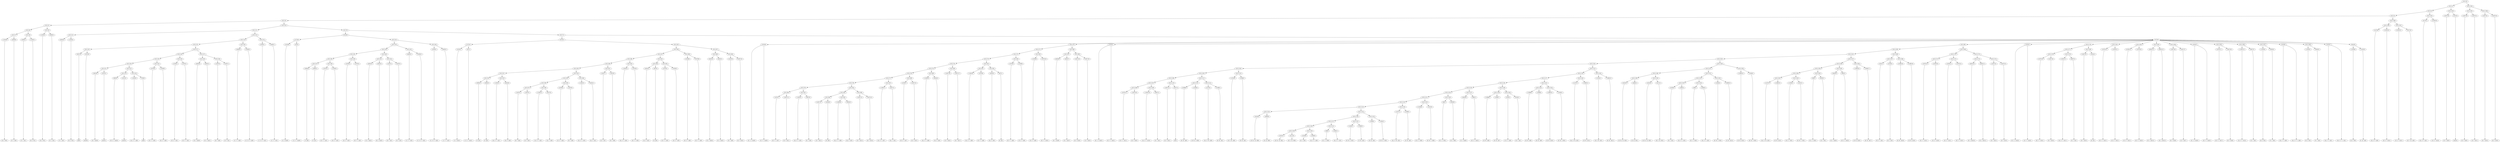 digraph sample{
"L-2450(0)"->"[D  E  F](0)"
"L5000(0)"->"[F  G  A](0)"
"L5511(7)"->"L-2450(0)"
"L5511(7)"->"L5000(0)"
"L5000(1)"->"[F  G  A](1)"
"L-2450(1)"->"[D  E  F](1)"
"L5511(8)"->"L5000(1)"
"L5511(8)"->"L-2450(1)"
"L5511(6)"->"L5511(7)"
"L5511(6)"->"L5511(8)"
"L-2450(2)"->"[D  E  F](2)"
"L5000(2)"->"[F  G  A](2)"
"L5511(9)"->"L-2450(2)"
"L5511(9)"->"L5000(2)"
"L5511(5)"->"L5511(6)"
"L5511(5)"->"L5511(9)"
"L5000(3)"->"[F  G  A](3)"
"L-2450(3)"->"[D  E  F](3)"
"L5511(12)"->"L5000(3)"
"L5511(12)"->"L-2450(3)"
"L5027(0)"->"[D](0)"
"L3523(0)"->"[rest](0)"
"L5511(16)"->"L5027(0)"
"L5511(16)"->"L3523(0)"
"L3823(0)"->"[D  F  Ais](0)"
"L3523(1)"->"[rest](1)"
"L5511(21)"->"L3823(0)"
"L5511(21)"->"L3523(1)"
"L995(0)"->"[D  E  G  Ais](0)"
"L3523(2)"->"[rest](2)"
"L5511(23)"->"L995(0)"
"L5511(23)"->"L3523(2)"
"L-2492(0)"->"[Cis  E  G  A](0)"
"L700(0)"->"[A](0)"
"L5511(24)"->"L-2492(0)"
"L5511(24)"->"L700(0)"
"L5511(22)"->"L5511(23)"
"L5511(22)"->"L5511(24)"
"L5511(20)"->"L5511(21)"
"L5511(20)"->"L5511(22)"
"L1970(0)"->"[D  F  G  A](0)"
"L2359(0)"->"[D  E  F  A](0)"
"L5511(25)"->"L1970(0)"
"L5511(25)"->"L2359(0)"
"L5511(19)"->"L5511(20)"
"L5511(19)"->"L5511(25)"
"L2359(1)"->"[D  E  F  A](1)"
"L1970(1)"->"[D  F  G  A](1)"
"L5511(26)"->"L2359(1)"
"L5511(26)"->"L1970(1)"
"L5511(18)"->"L5511(19)"
"L5511(18)"->"L5511(26)"
"L4045(0)"->"[D  G  Ais](0)"
"L4045(1)"->"[D  G  Ais](1)"
"L5511(28)"->"L4045(0)"
"L5511(28)"->"L4045(1)"
"L1467(0)"->"[D  F  A](0)"
"L1467(1)"->"[D  F  A](1)"
"L5511(29)"->"L1467(0)"
"L5511(29)"->"L1467(1)"
"L5511(27)"->"L5511(28)"
"L5511(27)"->"L5511(29)"
"L5511(17)"->"L5511(18)"
"L5511(17)"->"L5511(27)"
"L5511(15)"->"L5511(16)"
"L5511(15)"->"L5511(17)"
"L4495(0)"->"[C  F  G  A](0)"
"L2594(0)"->"[C  D  E  F  A](0)"
"L5511(30)"->"L4495(0)"
"L5511(30)"->"L2594(0)"
"L5511(14)"->"L5511(15)"
"L5511(14)"->"L5511(30)"
"L2594(1)"->"[C  D  E  F  A](1)"
"L4495(1)"->"[C  F  G  A](1)"
"L5511(31)"->"L2594(1)"
"L5511(31)"->"L4495(1)"
"L5511(13)"->"L5511(14)"
"L5511(13)"->"L5511(31)"
"L5511(11)"->"L5511(12)"
"L5511(11)"->"L5511(13)"
"L1018(0)"->"[C  E  Ais](0)"
"L81(0)"->"[C  E  G  Ais](0)"
"L1274(0)"->"L1018(0)"
"L1274(0)"->"L81(0)"
"L3904(0)"->"[F  A](0)"
"L3904(1)"->"[F  A](1)"
"L5511(37)"->"L3904(0)"
"L5511(37)"->"L3904(1)"
"L1970(2)"->"[D  F  G  A](2)"
"L2359(2)"->"[D  E  F  A](2)"
"L5511(38)"->"L1970(2)"
"L5511(38)"->"L2359(2)"
"L5511(36)"->"L5511(37)"
"L5511(36)"->"L5511(38)"
"L2359(3)"->"[D  E  F  A](3)"
"L1970(3)"->"[D  F  G  A](3)"
"L5511(39)"->"L2359(3)"
"L5511(39)"->"L1970(3)"
"L5511(35)"->"L5511(36)"
"L5511(35)"->"L5511(39)"
"L4045(2)"->"[D  G  Ais](2)"
"L4045(3)"->"[D  G  Ais](3)"
"L5511(41)"->"L4045(2)"
"L5511(41)"->"L4045(3)"
"L1467(2)"->"[D  F  A](2)"
"L1467(3)"->"[D  F  A](3)"
"L5511(42)"->"L1467(2)"
"L5511(42)"->"L1467(3)"
"L5511(40)"->"L5511(41)"
"L5511(40)"->"L5511(42)"
"L5511(34)"->"L5511(35)"
"L5511(34)"->"L5511(40)"
"L4495(2)"->"[C  F  G  A](2)"
"L2594(2)"->"[C  D  E  F  A](2)"
"L5511(43)"->"L4495(2)"
"L5511(43)"->"L2594(2)"
"L5511(33)"->"L5511(34)"
"L5511(33)"->"L5511(43)"
"L2594(3)"->"[C  D  E  F  A](3)"
"L4495(3)"->"[C  F  G  A](3)"
"L5511(44)"->"L2594(3)"
"L5511(44)"->"L4495(3)"
"L5511(32)"->"L5511(33)"
"L5511(32)"->"L5511(44)"
"L5516(0)"->"L1274(0)"
"L5516(0)"->"L5511(32)"
"L1018(1)"->"[C  E  Ais](1)"
"L81(1)"->"[C  E  G  Ais](1)"
"L1274(1)"->"L1018(1)"
"L1274(1)"->"L81(1)"
"L3904(2)"->"[F  A](2)"
"L3904(3)"->"[F  A](3)"
"L5511(52)"->"L3904(2)"
"L5511(52)"->"L3904(3)"
"L-2492(1)"->"[Cis  E  G  A](1)"
"L4454(0)"->"[Cis  E  A](0)"
"L5511(53)"->"L-2492(1)"
"L5511(53)"->"L4454(0)"
"L5511(51)"->"L5511(52)"
"L5511(51)"->"L5511(53)"
"L1467(4)"->"[D  F  A](4)"
"L1467(5)"->"[D  F  A](5)"
"L5511(57)"->"L1467(4)"
"L5511(57)"->"L1467(5)"
"L-2492(2)"->"[Cis  E  G  A](2)"
"L4427(0)"->"[Cis  G  A](0)"
"L5511(58)"->"L-2492(2)"
"L5511(58)"->"L4427(0)"
"L5511(56)"->"L5511(57)"
"L5511(56)"->"L5511(58)"
"L2359(4)"->"[D  E  F  A](4)"
"L1467(6)"->"[D  F  A](6)"
"L5511(59)"->"L2359(4)"
"L5511(59)"->"L1467(6)"
"L5511(55)"->"L5511(56)"
"L5511(55)"->"L5511(59)"
"L-2492(3)"->"[Cis  E  G  A](3)"
"L4454(1)"->"[Cis  E  A](1)"
"L5511(60)"->"L-2492(3)"
"L5511(60)"->"L4454(1)"
"L5511(54)"->"L5511(55)"
"L5511(54)"->"L5511(60)"
"L5511(50)"->"L5511(51)"
"L5511(50)"->"L5511(54)"
"L1467(7)"->"[D  F  A](7)"
"L1467(8)"->"[D  F  A](8)"
"L5511(61)"->"L1467(7)"
"L5511(61)"->"L1467(8)"
"L5511(49)"->"L5511(50)"
"L5511(49)"->"L5511(61)"
"L-2492(4)"->"[Cis  E  G  A](4)"
"L1970(4)"->"[D  F  G  A](4)"
"L5511(62)"->"L-2492(4)"
"L5511(62)"->"L1970(4)"
"L5511(48)"->"L5511(49)"
"L5511(48)"->"L5511(62)"
"L4454(2)"->"[Cis  E  A](2)"
"L487(0)"->"[E  A](0)"
"L5511(64)"->"L4454(2)"
"L5511(64)"->"L487(0)"
"L1970(5)"->"[D  F  G  A](5)"
"L2359(5)"->"[D  E  F  A](5)"
"L5511(65)"->"L1970(5)"
"L5511(65)"->"L2359(5)"
"L5511(63)"->"L5511(64)"
"L5511(63)"->"L5511(65)"
"L5511(47)"->"L5511(48)"
"L5511(47)"->"L5511(63)"
"L2359(6)"->"[D  E  F  A](6)"
"L1970(6)"->"[D  F  G  A](6)"
"L5511(66)"->"L2359(6)"
"L5511(66)"->"L1970(6)"
"L5511(46)"->"L5511(47)"
"L5511(46)"->"L5511(66)"
"L4045(4)"->"[D  G  Ais](4)"
"L4045(5)"->"[D  G  Ais](5)"
"L5511(68)"->"L4045(4)"
"L5511(68)"->"L4045(5)"
"L1467(9)"->"[D  F  A](9)"
"L1467(10)"->"[D  F  A](10)"
"L5511(69)"->"L1467(9)"
"L5511(69)"->"L1467(10)"
"L5511(67)"->"L5511(68)"
"L5511(67)"->"L5511(69)"
"L5511(45)"->"L5511(46)"
"L5511(45)"->"L5511(67)"
"L5516(1)"->"L1274(1)"
"L5516(1)"->"L5511(45)"
"L3354(0)"->"[E  G  A  Ais](0)"
"L3354(0)"->"[E  F  G  Ais](0)"
"L1970(7)"->"[D  F  G  A](7)"
"L1467(11)"->"[D  F  A](11)"
"L5511(80)"->"L1970(7)"
"L5511(80)"->"L1467(11)"
"L-2492(5)"->"[Cis  E  G  A](5)"
"L4007(0)"->"[E  G  A](0)"
"L5511(81)"->"L-2492(5)"
"L5511(81)"->"L4007(0)"
"L5511(79)"->"L5511(80)"
"L5511(79)"->"L5511(81)"
"L1467(12)"->"[D  F  A](12)"
"L2454(0)"->"[D  A](0)"
"L5511(84)"->"L1467(12)"
"L5511(84)"->"L2454(0)"
"L-2492(6)"->"[Cis  E  G  A](6)"
"L4454(3)"->"[Cis  E  A](3)"
"L5511(85)"->"L-2492(6)"
"L5511(85)"->"L4454(3)"
"L5511(83)"->"L5511(84)"
"L5511(83)"->"L5511(85)"
"L1467(13)"->"[D  F  A](13)"
"L1467(14)"->"[D  F  A](14)"
"L5511(86)"->"L1467(13)"
"L5511(86)"->"L1467(14)"
"L5511(82)"->"L5511(83)"
"L5511(82)"->"L5511(86)"
"L5511(78)"->"L5511(79)"
"L5511(78)"->"L5511(82)"
"L-2492(7)"->"[Cis  E  G  A](7)"
"L4427(1)"->"[Cis  G  A](1)"
"L5511(87)"->"L-2492(7)"
"L5511(87)"->"L4427(1)"
"L5511(77)"->"L5511(78)"
"L5511(77)"->"L5511(87)"
"L2359(7)"->"[D  E  F  A](7)"
"L1467(15)"->"[D  F  A](15)"
"L5511(88)"->"L2359(7)"
"L5511(88)"->"L1467(15)"
"L5511(76)"->"L5511(77)"
"L5511(76)"->"L5511(88)"
"L-2492(8)"->"[Cis  E  G  A](8)"
"L4454(4)"->"[Cis  E  A](4)"
"L5511(89)"->"L-2492(8)"
"L5511(89)"->"L4454(4)"
"L5511(75)"->"L5511(76)"
"L5511(75)"->"L5511(89)"
"L1467(16)"->"[D  F  A](16)"
"L1467(17)"->"[D  F  A](17)"
"L5511(90)"->"L1467(16)"
"L5511(90)"->"L1467(17)"
"L5511(74)"->"L5511(75)"
"L5511(74)"->"L5511(90)"
"L-2492(9)"->"[Cis  E  G  A](9)"
"L1970(8)"->"[D  F  G  A](8)"
"L5511(92)"->"L-2492(9)"
"L5511(92)"->"L1970(8)"
"L4454(5)"->"[Cis  E  A](5)"
"L487(1)"->"[E  A](1)"
"L5511(93)"->"L4454(5)"
"L5511(93)"->"L487(1)"
"L5511(91)"->"L5511(92)"
"L5511(91)"->"L5511(93)"
"L5511(73)"->"L5511(74)"
"L5511(73)"->"L5511(91)"
"L1970(9)"->"[D  F  G  A](9)"
"L2359(8)"->"[D  E  F  A](8)"
"L5511(94)"->"L1970(9)"
"L5511(94)"->"L2359(8)"
"L5511(72)"->"L5511(73)"
"L5511(72)"->"L5511(94)"
"L2359(9)"->"[D  E  F  A](9)"
"L1970(10)"->"[D  F  G  A](10)"
"L5511(95)"->"L2359(9)"
"L5511(95)"->"L1970(10)"
"L5511(71)"->"L5511(72)"
"L5511(71)"->"L5511(95)"
"L4045(6)"->"[D  G  Ais](6)"
"L4045(7)"->"[D  G  Ais](7)"
"L5511(97)"->"L4045(6)"
"L5511(97)"->"L4045(7)"
"L1467(18)"->"[D  F  A](18)"
"L1467(19)"->"[D  F  A](19)"
"L5511(98)"->"L1467(18)"
"L5511(98)"->"L1467(19)"
"L5511(96)"->"L5511(97)"
"L5511(96)"->"L5511(98)"
"L5511(70)"->"L5511(71)"
"L5511(70)"->"L5511(96)"
"L3354(1)"->"[E  G  A  Ais](1)"
"L3354(1)"->"[E  F  G  Ais](1)"
"L1970(11)"->"[D  F  G  A](11)"
"L1467(20)"->"[D  F  A](20)"
"L5511(108)"->"L1970(11)"
"L5511(108)"->"L1467(20)"
"L-2492(10)"->"[Cis  E  G  A](10)"
"L4007(1)"->"[E  G  A](1)"
"L5511(109)"->"L-2492(10)"
"L5511(109)"->"L4007(1)"
"L5511(107)"->"L5511(108)"
"L5511(107)"->"L5511(109)"
"L1467(21)"->"[D  F  A](21)"
"L5027(1)"->"[D](1)"
"L5511(110)"->"L1467(21)"
"L5511(110)"->"L5027(1)"
"L5511(106)"->"L5511(107)"
"L5511(106)"->"L5511(110)"
"L1588(0)"->"[D  Fis  A](0)"
"L1384(0)"->"[D  Fis  A  B](0)"
"L5511(112)"->"L1588(0)"
"L5511(112)"->"L1384(0)"
"L1167(0)"->"[Cis  D  Fis  A](0)"
"L1588(1)"->"[D  Fis  A](1)"
"L5511(113)"->"L1167(0)"
"L5511(113)"->"L1588(1)"
"L5511(111)"->"L5511(112)"
"L5511(111)"->"L5511(113)"
"L5511(105)"->"L5511(106)"
"L5511(105)"->"L5511(111)"
"L-2554(0)"->"[D  E  Fis  A](0)"
"L1588(2)"->"[D  Fis  A](2)"
"L5511(114)"->"L-2554(0)"
"L5511(114)"->"L1588(2)"
"L5511(104)"->"L5511(105)"
"L5511(104)"->"L5511(114)"
"L3416(0)"->"[D  Fis  Gis  B](0)"
"L4084(0)"->"[D  Gis  B](0)"
"L5511(124)"->"L3416(0)"
"L5511(124)"->"L4084(0)"
"L3416(1)"->"[D  Fis  Gis  B](1)"
"L4112(0)"->"[D  E  Gis  B](0)"
"L5511(129)"->"L3416(1)"
"L5511(129)"->"L4112(0)"
"L3328(0)"->"[D  G  A](0)"
"L1985(0)"->"[Cis  D  G  A](0)"
"L5511(130)"->"L3328(0)"
"L5511(130)"->"L1985(0)"
"L5511(128)"->"L5511(129)"
"L5511(128)"->"L5511(130)"
"L98(0)"->"[D  G  A  B](0)"
"L1985(1)"->"[Cis  D  G  A](1)"
"L5511(131)"->"L98(0)"
"L5511(131)"->"L1985(1)"
"L5511(127)"->"L5511(128)"
"L5511(127)"->"L5511(131)"
"L1384(1)"->"[D  Fis  A  B](1)"
"L1588(3)"->"[D  Fis  A](3)"
"L5511(132)"->"L1384(1)"
"L5511(132)"->"L1588(3)"
"L5511(126)"->"L5511(127)"
"L5511(126)"->"L5511(132)"
"L1588(4)"->"[D  Fis  A](4)"
"L1384(2)"->"[D  Fis  A  B](2)"
"L5511(133)"->"L1588(4)"
"L5511(133)"->"L1384(2)"
"L5511(125)"->"L5511(126)"
"L5511(125)"->"L5511(133)"
"L5511(123)"->"L5511(124)"
"L5511(123)"->"L5511(125)"
"L1167(1)"->"[Cis  D  Fis  A](1)"
"L1588(5)"->"[D  Fis  A](5)"
"L5511(134)"->"L1167(1)"
"L5511(134)"->"L1588(5)"
"L5511(122)"->"L5511(123)"
"L5511(122)"->"L5511(134)"
"L-2546(0)"->"[D  E  G  B](0)"
"L1452(0)"->"[D  Fis  G  B](0)"
"L5511(135)"->"L-2546(0)"
"L5511(135)"->"L1452(0)"
"L5511(121)"->"L5511(122)"
"L5511(121)"->"L5511(135)"
"L98(1)"->"[D  G  A  B](1)"
"L2639(0)"->"[D  G  B](0)"
"L5511(136)"->"L98(1)"
"L5511(136)"->"L2639(0)"
"L5511(120)"->"L5511(121)"
"L5511(120)"->"L5511(136)"
"L4045(8)"->"[D  G  Ais](8)"
"L995(1)"->"[D  E  G  Ais](1)"
"L5511(137)"->"L4045(8)"
"L5511(137)"->"L995(1)"
"L5511(119)"->"L5511(120)"
"L5511(119)"->"L5511(137)"
"L1588(6)"->"[D  Fis  A](6)"
"L1588(7)"->"[D  Fis  A](7)"
"L5511(139)"->"L1588(6)"
"L5511(139)"->"L1588(7)"
"L343(0)"->"[D  E  G  A](0)"
"L3328(1)"->"[D  G  A](1)"
"L5511(140)"->"L343(0)"
"L5511(140)"->"L3328(1)"
"L5511(138)"->"L5511(139)"
"L5511(138)"->"L5511(140)"
"L5511(118)"->"L5511(119)"
"L5511(118)"->"L5511(138)"
"L1588(8)"->"[D  Fis  A](8)"
"L1588(9)"->"[D  Fis  A](9)"
"L5511(142)"->"L1588(8)"
"L5511(142)"->"L1588(9)"
"L1588(10)"->"[D  Fis  A](10)"
"L1384(3)"->"[D  Fis  A  B](3)"
"L5511(143)"->"L1588(10)"
"L5511(143)"->"L1384(3)"
"L5511(141)"->"L5511(142)"
"L5511(141)"->"L5511(143)"
"L5511(117)"->"L5511(118)"
"L5511(117)"->"L5511(141)"
"L1167(2)"->"[Cis  D  Fis  A](2)"
"L1588(11)"->"[D  Fis  A](11)"
"L5511(144)"->"L1167(2)"
"L5511(144)"->"L1588(11)"
"L5511(116)"->"L5511(117)"
"L5511(116)"->"L5511(144)"
"L-2554(1)"->"[D  E  Fis  A](1)"
"L1588(12)"->"[D  Fis  A](12)"
"L5511(145)"->"L-2554(1)"
"L5511(145)"->"L1588(12)"
"L5511(115)"->"L5511(116)"
"L5511(115)"->"L5511(145)"
"L5511(103)"->"L5511(104)"
"L5511(103)"->"L5511(115)"
"L3416(2)"->"[D  Fis  Gis  B](2)"
"L4084(1)"->"[D  Gis  B](1)"
"L5511(149)"->"L3416(2)"
"L5511(149)"->"L4084(1)"
"L3416(3)"->"[D  Fis  Gis  B](3)"
"L4112(1)"->"[D  E  Gis  B](1)"
"L5511(150)"->"L3416(3)"
"L5511(150)"->"L4112(1)"
"L5511(148)"->"L5511(149)"
"L5511(148)"->"L5511(150)"
"L3328(2)"->"[D  G  A](2)"
"L1985(2)"->"[Cis  D  G  A](2)"
"L5511(153)"->"L3328(2)"
"L5511(153)"->"L1985(2)"
"L98(2)"->"[D  G  A  B](2)"
"L1985(3)"->"[Cis  D  G  A](3)"
"L5511(154)"->"L98(2)"
"L5511(154)"->"L1985(3)"
"L5511(152)"->"L5511(153)"
"L5511(152)"->"L5511(154)"
"L1384(4)"->"[D  Fis  A  B](4)"
"L1588(13)"->"[D  Fis  A](13)"
"L5511(155)"->"L1384(4)"
"L5511(155)"->"L1588(13)"
"L5511(151)"->"L5511(152)"
"L5511(151)"->"L5511(155)"
"L5511(147)"->"L5511(148)"
"L5511(147)"->"L5511(151)"
"L1588(14)"->"[D  Fis  A](14)"
"L1384(5)"->"[D  Fis  A  B](5)"
"L5511(156)"->"L1588(14)"
"L5511(156)"->"L1384(5)"
"L5511(146)"->"L5511(147)"
"L5511(146)"->"L5511(156)"
"L5511(102)"->"L5511(103)"
"L5511(102)"->"L5511(146)"
"L1167(3)"->"[Cis  D  Fis  A](3)"
"L1588(15)"->"[D  Fis  A](15)"
"L5511(161)"->"L1167(3)"
"L5511(161)"->"L1588(15)"
"L-2546(1)"->"[D  E  G  B](1)"
"L1452(1)"->"[D  Fis  G  B](1)"
"L5511(162)"->"L-2546(1)"
"L5511(162)"->"L1452(1)"
"L5511(160)"->"L5511(161)"
"L5511(160)"->"L5511(162)"
"L98(3)"->"[D  G  A  B](3)"
"L2639(1)"->"[D  G  B](1)"
"L5511(163)"->"L98(3)"
"L5511(163)"->"L2639(1)"
"L5511(159)"->"L5511(160)"
"L5511(159)"->"L5511(163)"
"L4045(9)"->"[D  G  Ais](9)"
"L995(2)"->"[D  E  G  Ais](2)"
"L5511(164)"->"L4045(9)"
"L5511(164)"->"L995(2)"
"L5511(158)"->"L5511(159)"
"L5511(158)"->"L5511(164)"
"L1588(16)"->"[D  Fis  A](16)"
"L1588(17)"->"[D  Fis  A](17)"
"L5511(165)"->"L1588(16)"
"L5511(165)"->"L1588(17)"
"L5511(157)"->"L5511(158)"
"L5511(157)"->"L5511(165)"
"L5511(101)"->"L5511(102)"
"L5511(101)"->"L5511(157)"
"L343(1)"->"[D  E  G  A](1)"
"L3328(3)"->"[D  G  A](3)"
"L5511(167)"->"L343(1)"
"L5511(167)"->"L3328(3)"
"L1588(18)"->"[D  Fis  A](18)"
"L1588(19)"->"[D  Fis  A](19)"
"L5511(168)"->"L1588(18)"
"L5511(168)"->"L1588(19)"
"L5511(166)"->"L5511(167)"
"L5511(166)"->"L5511(168)"
"L5511(100)"->"L5511(101)"
"L5511(100)"->"L5511(166)"
"L1970(12)"->"[D  F  G  A](12)"
"L2359(10)"->"[D  E  F  A](10)"
"L5511(171)"->"L1970(12)"
"L5511(171)"->"L2359(10)"
"L2359(11)"->"[D  E  F  A](11)"
"L1970(13)"->"[D  F  G  A](13)"
"L5511(172)"->"L2359(11)"
"L5511(172)"->"L1970(13)"
"L5511(170)"->"L5511(171)"
"L5511(170)"->"L5511(172)"
"L4045(10)"->"[D  G  Ais](10)"
"L4045(11)"->"[D  G  Ais](11)"
"L5511(174)"->"L4045(10)"
"L5511(174)"->"L4045(11)"
"L1467(22)"->"[D  F  A](22)"
"L1467(23)"->"[D  F  A](23)"
"L5511(175)"->"L1467(22)"
"L5511(175)"->"L1467(23)"
"L5511(173)"->"L5511(174)"
"L5511(173)"->"L5511(175)"
"L5511(169)"->"L5511(170)"
"L5511(169)"->"L5511(173)"
"L5511(99)"->"L5511(100)"
"L5511(99)"->"L5511(169)"
"L3354(2)"->"[E  G  A  Ais](2)"
"L3354(2)"->"[E  F  G  Ais](2)"
"L1970(14)"->"[D  F  G  A](14)"
"L1467(24)"->"[D  F  A](24)"
"L5511(178)"->"L1970(14)"
"L5511(178)"->"L1467(24)"
"L-2492(11)"->"[Cis  E  G  A](11)"
"L4007(2)"->"[E  G  A](2)"
"L5511(179)"->"L-2492(11)"
"L5511(179)"->"L4007(2)"
"L5511(177)"->"L5511(178)"
"L5511(177)"->"L5511(179)"
"L1467(25)"->"[D  F  A](25)"
"L2454(1)"->"[D  A](1)"
"L5511(180)"->"L1467(25)"
"L5511(180)"->"L2454(1)"
"L5511(176)"->"L5511(177)"
"L5511(176)"->"L5511(180)"
"L1970(15)"->"[D  F  G  A](15)"
"L2359(12)"->"[D  E  F  A](12)"
"L5511(181)"->"L1970(15)"
"L5511(181)"->"L2359(12)"
"L2359(13)"->"[D  E  F  A](13)"
"L1970(16)"->"[D  F  G  A](16)"
"L5511(182)"->"L2359(13)"
"L5511(182)"->"L1970(16)"
"L4045(12)"->"[D  G  Ais](12)"
"L4045(13)"->"[D  G  Ais](13)"
"L5511(183)"->"L4045(12)"
"L5511(183)"->"L4045(13)"
"L1467(26)"->"[D  F  A](26)"
"L1467(27)"->"[D  F  A](27)"
"L5511(184)"->"L1467(26)"
"L5511(184)"->"L1467(27)"
"L3354(3)"->"[E  G  A  Ais](3)"
"L3354(3)"->"[E  F  G  Ais](3)"
"L1970(17)"->"[D  F  G  A](17)"
"L1467(28)"->"[D  F  A](28)"
"L5511(185)"->"L1970(17)"
"L5511(185)"->"L1467(28)"
"L-2492(12)"->"[Cis  E  G  A](12)"
"L4007(3)"->"[E  G  A](3)"
"L5511(186)"->"L-2492(12)"
"L5511(186)"->"L4007(3)"
"L-2450(4)"->"[D  E  F](4)"
"L5000(4)"->"[F  G  A](4)"
"L5511(187)"->"L-2450(4)"
"L5511(187)"->"L5000(4)"
"L1919(0)"->"[Cis  F  G  A](0)"
"L1919(0)"->"[Cis  E  F  G  A](0)"
"L-2450(5)"->"[D  E  F](5)"
"L5000(5)"->"[F  G  A](5)"
"L5511(188)"->"L-2450(5)"
"L5511(188)"->"L5000(5)"
"L1919(1)"->"[Cis  F  G  A](1)"
"L1919(1)"->"[Cis  E  F  G  A](1)"
"L-2450(6)"->"[D  E  F](6)"
"L-2453(0)"->"[F  Gis  A](0)"
"L5442(0)"->"L-2450(6)"
"L5442(0)"->"L-2453(0)"
"L5510(0)"->"L3354(0)"
"L5510(0)"->"L5511(70)"
"L5510(0)"->"L3354(1)"
"L5510(0)"->"L5511(99)"
"L5510(0)"->"L3354(2)"
"L5510(0)"->"L5511(176)"
"L5510(0)"->"L5511(181)"
"L5510(0)"->"L5511(182)"
"L5510(0)"->"L5511(183)"
"L5510(0)"->"L5511(184)"
"L5510(0)"->"L3354(3)"
"L5510(0)"->"L5511(185)"
"L5510(0)"->"L5511(186)"
"L5510(0)"->"L5511(187)"
"L5510(0)"->"L1919(0)"
"L5510(0)"->"L5511(188)"
"L5510(0)"->"L1919(1)"
"L5510(0)"->"L5442(0)"
"L5517(1)"->"L5516(1)"
"L5517(1)"->"L5510(0)"
"L5517(0)"->"L5516(0)"
"L5517(0)"->"L5517(1)"
"L5511(10)"->"L5511(11)"
"L5511(10)"->"L5517(0)"
"L5511(4)"->"L5511(5)"
"L5511(4)"->"L5511(10)"
"L4176(0)"->"[Cis  D  F  A](0)"
"L2359(14)"->"[D  E  F  A](14)"
"L5511(190)"->"L4176(0)"
"L5511(190)"->"L2359(14)"
"L2359(15)"->"[D  E  F  A](15)"
"L3371(0)"->"[D  F  Gis  A](0)"
"L5511(191)"->"L2359(15)"
"L5511(191)"->"L3371(0)"
"L5511(189)"->"L5511(190)"
"L5511(189)"->"L5511(191)"
"L5511(3)"->"L5511(4)"
"L5511(3)"->"L5511(189)"
"L4176(1)"->"[Cis  D  F  A](1)"
"L2359(16)"->"[D  E  F  A](16)"
"L5511(192)"->"L4176(1)"
"L5511(192)"->"L2359(16)"
"L5511(2)"->"L5511(3)"
"L5511(2)"->"L5511(192)"
"L1467(29)"->"[D  F  A](29)"
"L3523(3)"->"[rest](3)"
"L5511(193)"->"L1467(29)"
"L5511(193)"->"L3523(3)"
"L5511(1)"->"L5511(2)"
"L5511(1)"->"L5511(193)"
"L1467(30)"->"[D  F  A](30)"
"L1467(31)"->"[D  F  A](31)"
"L5511(195)"->"L1467(30)"
"L5511(195)"->"L1467(31)"
"L1467(32)"->"[D  F  A](32)"
"L1467(33)"->"[D  F  A](33)"
"L5511(196)"->"L1467(32)"
"L5511(196)"->"L1467(33)"
"L5511(194)"->"L5511(195)"
"L5511(194)"->"L5511(196)"
"L5511(0)"->"L5511(1)"
"L5511(0)"->"L5511(194)"
{rank = min; "L5511(0)"}
{rank = same; "L5511(1)"; "L5511(194)";}
{rank = same; "L5511(2)"; "L5511(193)"; "L5511(195)"; "L5511(196)";}
{rank = same; "L5511(3)"; "L5511(192)"; "L1467(29)"; "L3523(3)"; "L1467(30)"; "L1467(31)"; "L1467(32)"; "L1467(33)";}
{rank = same; "L5511(4)"; "L5511(189)"; "L4176(1)"; "L2359(16)";}
{rank = same; "L5511(5)"; "L5511(10)"; "L5511(190)"; "L5511(191)";}
{rank = same; "L5511(6)"; "L5511(9)"; "L5511(11)"; "L5517(0)"; "L4176(0)"; "L2359(14)"; "L2359(15)"; "L3371(0)";}
{rank = same; "L5511(7)"; "L5511(8)"; "L-2450(2)"; "L5000(2)"; "L5511(12)"; "L5511(13)"; "L5516(0)"; "L5517(1)";}
{rank = same; "L-2450(0)"; "L5000(0)"; "L5000(1)"; "L-2450(1)"; "L5000(3)"; "L-2450(3)"; "L5511(14)"; "L5511(31)"; "L1274(0)"; "L5511(32)"; "L5516(1)"; "L5510(0)";}
{rank = same; "L5511(15)"; "L5511(30)"; "L2594(1)"; "L4495(1)"; "L1018(0)"; "L81(0)"; "L5511(33)"; "L5511(44)"; "L1274(1)"; "L5511(45)"; "L3354(0)"; "L5511(70)"; "L3354(1)"; "L5511(99)"; "L3354(2)"; "L5511(176)"; "L5511(181)"; "L5511(182)"; "L5511(183)"; "L5511(184)"; "L3354(3)"; "L5511(185)"; "L5511(186)"; "L5511(187)"; "L1919(0)"; "L5511(188)"; "L1919(1)"; "L5442(0)";}
{rank = same; "L5511(16)"; "L5511(17)"; "L4495(0)"; "L2594(0)"; "L5511(34)"; "L5511(43)"; "L2594(3)"; "L4495(3)"; "L1018(1)"; "L81(1)"; "L5511(46)"; "L5511(67)"; "L5511(71)"; "L5511(96)"; "L5511(100)"; "L5511(169)"; "L5511(177)"; "L5511(180)"; "L1970(15)"; "L2359(12)"; "L2359(13)"; "L1970(16)"; "L4045(12)"; "L4045(13)"; "L1467(26)"; "L1467(27)"; "L1970(17)"; "L1467(28)"; "L-2492(12)"; "L4007(3)"; "L-2450(4)"; "L5000(4)"; "L-2450(5)"; "L5000(5)"; "L-2450(6)"; "L-2453(0)";}
{rank = same; "L5027(0)"; "L3523(0)"; "L5511(18)"; "L5511(27)"; "L5511(35)"; "L5511(40)"; "L4495(2)"; "L2594(2)"; "L5511(47)"; "L5511(66)"; "L5511(68)"; "L5511(69)"; "L5511(72)"; "L5511(95)"; "L5511(97)"; "L5511(98)"; "L5511(101)"; "L5511(166)"; "L5511(170)"; "L5511(173)"; "L5511(178)"; "L5511(179)"; "L1467(25)"; "L2454(1)";}
{rank = same; "L5511(19)"; "L5511(26)"; "L5511(28)"; "L5511(29)"; "L5511(36)"; "L5511(39)"; "L5511(41)"; "L5511(42)"; "L5511(48)"; "L5511(63)"; "L2359(6)"; "L1970(6)"; "L4045(4)"; "L4045(5)"; "L1467(9)"; "L1467(10)"; "L5511(73)"; "L5511(94)"; "L2359(9)"; "L1970(10)"; "L4045(6)"; "L4045(7)"; "L1467(18)"; "L1467(19)"; "L5511(102)"; "L5511(157)"; "L5511(167)"; "L5511(168)"; "L5511(171)"; "L5511(172)"; "L5511(174)"; "L5511(175)"; "L1970(14)"; "L1467(24)"; "L-2492(11)"; "L4007(2)";}
{rank = same; "L5511(20)"; "L5511(25)"; "L2359(1)"; "L1970(1)"; "L4045(0)"; "L4045(1)"; "L1467(0)"; "L1467(1)"; "L5511(37)"; "L5511(38)"; "L2359(3)"; "L1970(3)"; "L4045(2)"; "L4045(3)"; "L1467(2)"; "L1467(3)"; "L5511(49)"; "L5511(62)"; "L5511(64)"; "L5511(65)"; "L5511(74)"; "L5511(91)"; "L1970(9)"; "L2359(8)"; "L5511(103)"; "L5511(146)"; "L5511(158)"; "L5511(165)"; "L343(1)"; "L3328(3)"; "L1588(18)"; "L1588(19)"; "L1970(12)"; "L2359(10)"; "L2359(11)"; "L1970(13)"; "L4045(10)"; "L4045(11)"; "L1467(22)"; "L1467(23)";}
{rank = same; "L5511(21)"; "L5511(22)"; "L1970(0)"; "L2359(0)"; "L3904(0)"; "L3904(1)"; "L1970(2)"; "L2359(2)"; "L5511(50)"; "L5511(61)"; "L-2492(4)"; "L1970(4)"; "L4454(2)"; "L487(0)"; "L1970(5)"; "L2359(5)"; "L5511(75)"; "L5511(90)"; "L5511(92)"; "L5511(93)"; "L5511(104)"; "L5511(115)"; "L5511(147)"; "L5511(156)"; "L5511(159)"; "L5511(164)"; "L1588(16)"; "L1588(17)";}
{rank = same; "L3823(0)"; "L3523(1)"; "L5511(23)"; "L5511(24)"; "L5511(51)"; "L5511(54)"; "L1467(7)"; "L1467(8)"; "L5511(76)"; "L5511(89)"; "L1467(16)"; "L1467(17)"; "L-2492(9)"; "L1970(8)"; "L4454(5)"; "L487(1)"; "L5511(105)"; "L5511(114)"; "L5511(116)"; "L5511(145)"; "L5511(148)"; "L5511(151)"; "L1588(14)"; "L1384(5)"; "L5511(160)"; "L5511(163)"; "L4045(9)"; "L995(2)";}
{rank = same; "L995(0)"; "L3523(2)"; "L-2492(0)"; "L700(0)"; "L5511(52)"; "L5511(53)"; "L5511(55)"; "L5511(60)"; "L5511(77)"; "L5511(88)"; "L-2492(8)"; "L4454(4)"; "L5511(106)"; "L5511(111)"; "L-2554(0)"; "L1588(2)"; "L5511(117)"; "L5511(144)"; "L-2554(1)"; "L1588(12)"; "L5511(149)"; "L5511(150)"; "L5511(152)"; "L5511(155)"; "L5511(161)"; "L5511(162)"; "L98(3)"; "L2639(1)";}
{rank = same; "L3904(2)"; "L3904(3)"; "L-2492(1)"; "L4454(0)"; "L5511(56)"; "L5511(59)"; "L-2492(3)"; "L4454(1)"; "L5511(78)"; "L5511(87)"; "L2359(7)"; "L1467(15)"; "L5511(107)"; "L5511(110)"; "L5511(112)"; "L5511(113)"; "L5511(118)"; "L5511(141)"; "L1167(2)"; "L1588(11)"; "L3416(2)"; "L4084(1)"; "L3416(3)"; "L4112(1)"; "L5511(153)"; "L5511(154)"; "L1384(4)"; "L1588(13)"; "L1167(3)"; "L1588(15)"; "L-2546(1)"; "L1452(1)";}
{rank = same; "L5511(57)"; "L5511(58)"; "L2359(4)"; "L1467(6)"; "L5511(79)"; "L5511(82)"; "L-2492(7)"; "L4427(1)"; "L5511(108)"; "L5511(109)"; "L1467(21)"; "L5027(1)"; "L1588(0)"; "L1384(0)"; "L1167(0)"; "L1588(1)"; "L5511(119)"; "L5511(138)"; "L5511(142)"; "L5511(143)"; "L3328(2)"; "L1985(2)"; "L98(2)"; "L1985(3)";}
{rank = same; "L1467(4)"; "L1467(5)"; "L-2492(2)"; "L4427(0)"; "L5511(80)"; "L5511(81)"; "L5511(83)"; "L5511(86)"; "L1970(11)"; "L1467(20)"; "L-2492(10)"; "L4007(1)"; "L5511(120)"; "L5511(137)"; "L5511(139)"; "L5511(140)"; "L1588(8)"; "L1588(9)"; "L1588(10)"; "L1384(3)";}
{rank = same; "L1970(7)"; "L1467(11)"; "L-2492(5)"; "L4007(0)"; "L5511(84)"; "L5511(85)"; "L1467(13)"; "L1467(14)"; "L5511(121)"; "L5511(136)"; "L4045(8)"; "L995(1)"; "L1588(6)"; "L1588(7)"; "L343(0)"; "L3328(1)";}
{rank = same; "L1467(12)"; "L2454(0)"; "L-2492(6)"; "L4454(3)"; "L5511(122)"; "L5511(135)"; "L98(1)"; "L2639(0)";}
{rank = same; "L5511(123)"; "L5511(134)"; "L-2546(0)"; "L1452(0)";}
{rank = same; "L5511(124)"; "L5511(125)"; "L1167(1)"; "L1588(5)";}
{rank = same; "L3416(0)"; "L4084(0)"; "L5511(126)"; "L5511(133)";}
{rank = same; "L5511(127)"; "L5511(132)"; "L1588(4)"; "L1384(2)";}
{rank = same; "L5511(128)"; "L5511(131)"; "L1384(1)"; "L1588(3)";}
{rank = same; "L5511(129)"; "L5511(130)"; "L98(0)"; "L1985(1)";}
{rank = same; "L3416(1)"; "L4112(0)"; "L3328(0)"; "L1985(0)";}
{rank = max; "[A](0)"; "[C  D  E  F  A](0)"; "[C  D  E  F  A](1)"; "[C  D  E  F  A](2)"; "[C  D  E  F  A](3)"; "[C  E  Ais](0)"; "[C  E  Ais](1)"; "[C  E  G  Ais](0)"; "[C  E  G  Ais](1)"; "[C  F  G  A](0)"; "[C  F  G  A](1)"; "[C  F  G  A](2)"; "[C  F  G  A](3)"; "[Cis  D  F  A](0)"; "[Cis  D  F  A](1)"; "[Cis  D  Fis  A](0)"; "[Cis  D  Fis  A](1)"; "[Cis  D  Fis  A](2)"; "[Cis  D  Fis  A](3)"; "[Cis  D  G  A](0)"; "[Cis  D  G  A](1)"; "[Cis  D  G  A](2)"; "[Cis  D  G  A](3)"; "[Cis  E  A](0)"; "[Cis  E  A](1)"; "[Cis  E  A](2)"; "[Cis  E  A](3)"; "[Cis  E  A](4)"; "[Cis  E  A](5)"; "[Cis  E  F  G  A](0)"; "[Cis  E  F  G  A](1)"; "[Cis  E  G  A](0)"; "[Cis  E  G  A](1)"; "[Cis  E  G  A](10)"; "[Cis  E  G  A](11)"; "[Cis  E  G  A](12)"; "[Cis  E  G  A](2)"; "[Cis  E  G  A](3)"; "[Cis  E  G  A](4)"; "[Cis  E  G  A](5)"; "[Cis  E  G  A](6)"; "[Cis  E  G  A](7)"; "[Cis  E  G  A](8)"; "[Cis  E  G  A](9)"; "[Cis  F  G  A](0)"; "[Cis  F  G  A](1)"; "[Cis  G  A](0)"; "[Cis  G  A](1)"; "[D  A](0)"; "[D  A](1)"; "[D  E  F  A](0)"; "[D  E  F  A](1)"; "[D  E  F  A](10)"; "[D  E  F  A](11)"; "[D  E  F  A](12)"; "[D  E  F  A](13)"; "[D  E  F  A](14)"; "[D  E  F  A](15)"; "[D  E  F  A](16)"; "[D  E  F  A](2)"; "[D  E  F  A](3)"; "[D  E  F  A](4)"; "[D  E  F  A](5)"; "[D  E  F  A](6)"; "[D  E  F  A](7)"; "[D  E  F  A](8)"; "[D  E  F  A](9)"; "[D  E  F](0)"; "[D  E  F](1)"; "[D  E  F](2)"; "[D  E  F](3)"; "[D  E  F](4)"; "[D  E  F](5)"; "[D  E  F](6)"; "[D  E  Fis  A](0)"; "[D  E  Fis  A](1)"; "[D  E  G  A](0)"; "[D  E  G  A](1)"; "[D  E  G  Ais](0)"; "[D  E  G  Ais](1)"; "[D  E  G  Ais](2)"; "[D  E  G  B](0)"; "[D  E  G  B](1)"; "[D  E  Gis  B](0)"; "[D  E  Gis  B](1)"; "[D  F  A](0)"; "[D  F  A](1)"; "[D  F  A](10)"; "[D  F  A](11)"; "[D  F  A](12)"; "[D  F  A](13)"; "[D  F  A](14)"; "[D  F  A](15)"; "[D  F  A](16)"; "[D  F  A](17)"; "[D  F  A](18)"; "[D  F  A](19)"; "[D  F  A](2)"; "[D  F  A](20)"; "[D  F  A](21)"; "[D  F  A](22)"; "[D  F  A](23)"; "[D  F  A](24)"; "[D  F  A](25)"; "[D  F  A](26)"; "[D  F  A](27)"; "[D  F  A](28)"; "[D  F  A](29)"; "[D  F  A](3)"; "[D  F  A](30)"; "[D  F  A](31)"; "[D  F  A](32)"; "[D  F  A](33)"; "[D  F  A](4)"; "[D  F  A](5)"; "[D  F  A](6)"; "[D  F  A](7)"; "[D  F  A](8)"; "[D  F  A](9)"; "[D  F  Ais](0)"; "[D  F  G  A](0)"; "[D  F  G  A](1)"; "[D  F  G  A](10)"; "[D  F  G  A](11)"; "[D  F  G  A](12)"; "[D  F  G  A](13)"; "[D  F  G  A](14)"; "[D  F  G  A](15)"; "[D  F  G  A](16)"; "[D  F  G  A](17)"; "[D  F  G  A](2)"; "[D  F  G  A](3)"; "[D  F  G  A](4)"; "[D  F  G  A](5)"; "[D  F  G  A](6)"; "[D  F  G  A](7)"; "[D  F  G  A](8)"; "[D  F  G  A](9)"; "[D  F  Gis  A](0)"; "[D  Fis  A  B](0)"; "[D  Fis  A  B](1)"; "[D  Fis  A  B](2)"; "[D  Fis  A  B](3)"; "[D  Fis  A  B](4)"; "[D  Fis  A  B](5)"; "[D  Fis  A](0)"; "[D  Fis  A](1)"; "[D  Fis  A](10)"; "[D  Fis  A](11)"; "[D  Fis  A](12)"; "[D  Fis  A](13)"; "[D  Fis  A](14)"; "[D  Fis  A](15)"; "[D  Fis  A](16)"; "[D  Fis  A](17)"; "[D  Fis  A](18)"; "[D  Fis  A](19)"; "[D  Fis  A](2)"; "[D  Fis  A](3)"; "[D  Fis  A](4)"; "[D  Fis  A](5)"; "[D  Fis  A](6)"; "[D  Fis  A](7)"; "[D  Fis  A](8)"; "[D  Fis  A](9)"; "[D  Fis  G  B](0)"; "[D  Fis  G  B](1)"; "[D  Fis  Gis  B](0)"; "[D  Fis  Gis  B](1)"; "[D  Fis  Gis  B](2)"; "[D  Fis  Gis  B](3)"; "[D  G  A  B](0)"; "[D  G  A  B](1)"; "[D  G  A  B](2)"; "[D  G  A  B](3)"; "[D  G  A](0)"; "[D  G  A](1)"; "[D  G  A](2)"; "[D  G  A](3)"; "[D  G  Ais](0)"; "[D  G  Ais](1)"; "[D  G  Ais](10)"; "[D  G  Ais](11)"; "[D  G  Ais](12)"; "[D  G  Ais](13)"; "[D  G  Ais](2)"; "[D  G  Ais](3)"; "[D  G  Ais](4)"; "[D  G  Ais](5)"; "[D  G  Ais](6)"; "[D  G  Ais](7)"; "[D  G  Ais](8)"; "[D  G  Ais](9)"; "[D  G  B](0)"; "[D  G  B](1)"; "[D  Gis  B](0)"; "[D  Gis  B](1)"; "[D](0)"; "[D](1)"; "[E  A](0)"; "[E  A](1)"; "[E  F  G  Ais](0)"; "[E  F  G  Ais](1)"; "[E  F  G  Ais](2)"; "[E  F  G  Ais](3)"; "[E  G  A  Ais](0)"; "[E  G  A  Ais](1)"; "[E  G  A  Ais](2)"; "[E  G  A  Ais](3)"; "[E  G  A](0)"; "[E  G  A](1)"; "[E  G  A](2)"; "[E  G  A](3)"; "[F  A](0)"; "[F  A](1)"; "[F  A](2)"; "[F  A](3)"; "[F  G  A](0)"; "[F  G  A](1)"; "[F  G  A](2)"; "[F  G  A](3)"; "[F  G  A](4)"; "[F  G  A](5)"; "[F  Gis  A](0)"; "[rest](0)"; "[rest](1)"; "[rest](2)"; "[rest](3)";}
}